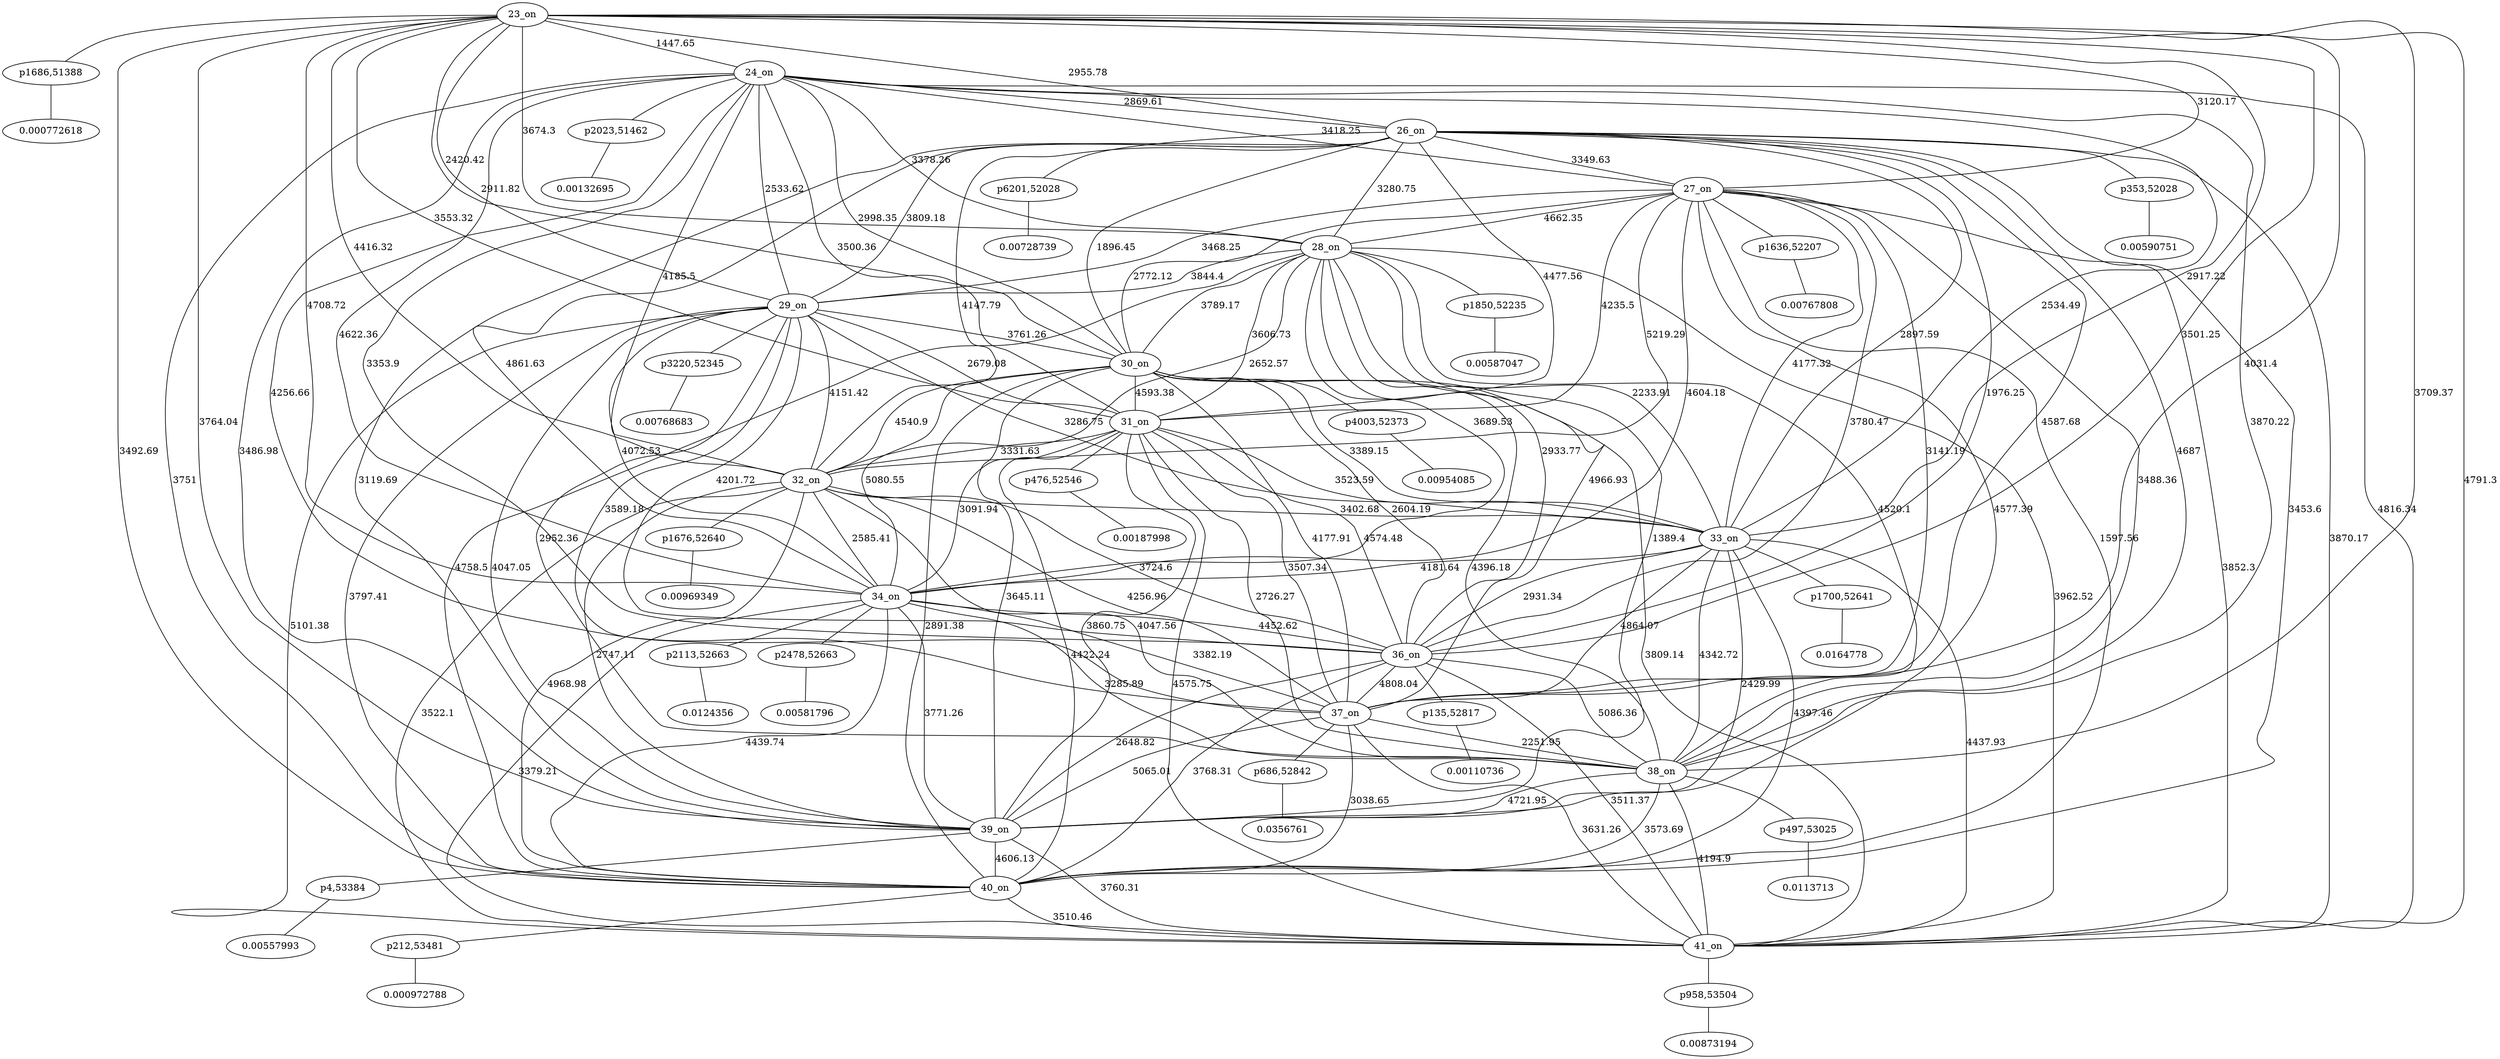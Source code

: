 graph {
	"p4,53384" -- "c0"
	"c0" [ label="0.00557993", pos="15.1359,3.10826!"];
	"p135,52817" -- "c1"
	"c1" [ label="0.00110736", pos="14.0626,7.12748!"];
	"p212,53481" -- "c2"
	"c2" [ label="0.000972788", pos="14.1059,8.8391!"];
	"p353,52028" -- "c3"
	"c3" [ label="0.00590751", pos="15.772,8.4615!"];
	"p476,52546" -- "c5"
	"c5" [ label="0.00187998", pos="6.92027,1.01949!"];
	"p497,53025" -- "c6"
	"c6" [ label="0.0113713", pos="14.4476,6.96287!"];
	"p686,52842" -- "c7"
	"c7" [ label="0.0356761", pos="15.172,9.02902!"];
	"p958,53504" -- "c8"
	"c8" [ label="0.00873194", pos="15.8406,7.9769!"];
	"p1636,52207" -- "c9"
	"c9" [ label="0.00767808", pos="14.2087,8.68269!"];
	"p1676,52640" -- "c10"
	"c10" [ label="0.00969349", pos="15.5642,7.18826!"];
	"p1686,51388" -- "c11"
	"c11" [ label="0.000772618", pos="15.5189,7.94361!"];
	"p1700,52641" -- "c12"
	"c12" [ label="0.0164778", pos="8.76392,1.47377!"];
	"p1850,52235" -- "c13"
	"c13" [ label="0.00587047", pos="15.0895,6.99586!"];
	"p2023,51462" -- "c14"
	"c14" [ label="0.00132695", pos="15.268,8.56957!"];
	"p2113,52663" -- "c15"
	"c15" [ label="0.0124356", pos="10.5016,0.981707!"];
	"p2478,52663" -- "c18"
	"c18" [ label="0.00581796", pos="23.1012,0.949475!"];
	"p3220,52345" -- "c19"
	"c19" [ label="0.00768683", pos="14.1722,7.4857!"];
	"p4003,52373" -- "c20"
	"c20" [ label="0.00954085", pos="13.9472,7.82966!"];
	"p6201,52028" -- "c22"
	"c22" [ label="0.00728739", pos="23.1961,15.9297!"];
	"23_on" -- "24_on" [label="1447.65"]
	"23_on" -- "26_on" [label="2955.78"]
	"23_on" -- "27_on" [label="3120.17"]
	"23_on" -- "28_on" [label="3674.3"]
	"23_on" -- "29_on" [label="2420.42"]
	"23_on" -- "30_on" [label="2911.82"]
	"23_on" -- "31_on" [label="3553.32"]
	"23_on" -- "32_on" [label="4416.32"]
	"23_on" -- "33_on" [label="2917.22"]
	"23_on" -- "34_on" [label="4708.72"]
	"23_on" -- "36_on" [label="3501.25"]
	"23_on" -- "37_on" [label="4031.4"]
	"23_on" -- "38_on" [label="3709.37"]
	"23_on" -- "39_on" [label="3764.04"]
	"23_on" -- "40_on" [label="3492.69"]
	"23_on" -- "41_on" [label="4791.3"]
	"24_on" -- "26_on" [label="2869.61"]
	"24_on" -- "27_on" [label="3418.25"]
	"24_on" -- "28_on" [label="3378.26"]
	"24_on" -- "29_on" [label="2533.62"]
	"24_on" -- "30_on" [label="2998.35"]
	"24_on" -- "31_on" [label="3500.36"]
	"24_on" -- "32_on" [label="4185.5"]
	"24_on" -- "33_on" [label="2534.49"]
	"24_on" -- "34_on" [label="4622.36"]
	"24_on" -- "36_on" [label="3353.9"]
	"24_on" -- "37_on" [label="4256.66"]
	"24_on" -- "38_on" [label="3870.22"]
	"24_on" -- "39_on" [label="3486.98"]
	"24_on" -- "40_on" [label="3751"]
	"24_on" -- "41_on" [label="4816.34"]
	"26_on" -- "27_on" [label="3349.63"]
	"26_on" -- "28_on" [label="3280.75"]
	"26_on" -- "29_on" [label="3809.18"]
	"26_on" -- "30_on" [label="1896.45"]
	"26_on" -- "31_on" [label="4477.56"]
	"26_on" -- "32_on" [label="4147.79"]
	"26_on" -- "33_on" [label="2897.59"]
	"26_on" -- "34_on" [label="4861.63"]
	"26_on" -- "36_on" [label="1976.25"]
	"26_on" -- "37_on" [label="4587.68"]
	"26_on" -- "38_on" [label="4687"]
	"26_on" -- "39_on" [label="3119.69"]
	"26_on" -- "40_on" [label="3453.6"]
	"26_on" -- "41_on" [label="3870.17"]
	"27_on" -- "28_on" [label="4662.35"]
	"27_on" -- "29_on" [label="3468.25"]
	"27_on" -- "30_on" [label="2772.12"]
	"27_on" -- "31_on" [label="4235.5"]
	"27_on" -- "32_on" [label="5219.29"]
	"27_on" -- "33_on" [label="4177.32"]
	"27_on" -- "34_on" [label="4604.18"]
	"27_on" -- "36_on" [label="3780.47"]
	"27_on" -- "37_on" [label="3141.19"]
	"27_on" -- "38_on" [label="3488.36"]
	"27_on" -- "39_on" [label="4577.39"]
	"27_on" -- "40_on" [label="1597.56"]
	"27_on" -- "41_on" [label="3852.3"]
	"28_on" -- "29_on" [label="3844.4"]
	"28_on" -- "30_on" [label="3789.17"]
	"28_on" -- "31_on" [label="3606.73"]
	"28_on" -- "32_on" [label="2652.57"]
	"28_on" -- "33_on" [label="2233.91"]
	"28_on" -- "34_on" [label="3689.53"]
	"28_on" -- "36_on" [label="2933.77"]
	"28_on" -- "37_on" [label="4966.93"]
	"28_on" -- "38_on" [label="4520.1"]
	"28_on" -- "39_on" [label="1389.4"]
	"28_on" -- "40_on" [label="4758.5"]
	"28_on" -- "41_on" [label="3962.52"]
	"29_on" -- "30_on" [label="3761.26"]
	"29_on" -- "31_on" [label="2679.08"]
	"29_on" -- "32_on" [label="4151.42"]
	"29_on" -- "33_on" [label="3286.75"]
	"29_on" -- "34_on" [label="4072.53"]
	"29_on" -- "36_on" [label="4201.72"]
	"29_on" -- "37_on" [label="3589.18"]
	"29_on" -- "38_on" [label="2952.36"]
	"29_on" -- "39_on" [label="4047.05"]
	"29_on" -- "40_on" [label="3797.41"]
	"29_on" -- "41_on" [label="5101.38"]
	"30_on" -- "31_on" [label="4593.38"]
	"30_on" -- "32_on" [label="4540.9"]
	"30_on" -- "33_on" [label="3389.15"]
	"30_on" -- "34_on" [label="5080.55"]
	"30_on" -- "36_on" [label="2604.19"]
	"30_on" -- "37_on" [label="4177.91"]
	"30_on" -- "38_on" [label="4396.18"]
	"30_on" -- "39_on" [label="3645.11"]
	"30_on" -- "40_on" [label="2891.38"]
	"30_on" -- "41_on" [label="3809.14"]
	"31_on" -- "32_on" [label="3331.63"]
	"31_on" -- "33_on" [label="3523.59"]
	"31_on" -- "34_on" [label="3091.94"]
	"31_on" -- "36_on" [label="4574.48"]
	"31_on" -- "37_on" [label="3507.34"]
	"31_on" -- "38_on" [label="2726.27"]
	"31_on" -- "39_on" [label="3860.75"]
	"31_on" -- "40_on" [label="4422.24"]
	"31_on" -- "41_on" [label="4575.75"]
	"32_on" -- "33_on" [label="3402.68"]
	"32_on" -- "34_on" [label="2585.41"]
	"32_on" -- "36_on" [label="3724.6"]
	"32_on" -- "37_on" [label="4256.96"]
	"32_on" -- "38_on" [label="4047.56"]
	"32_on" -- "39_on" [label="2747.11"]
	"32_on" -- "40_on" [label="4968.98"]
	"32_on" -- "41_on" [label="3522.1"]
	"33_on" -- "34_on" [label="4181.64"]
	"33_on" -- "36_on" [label="2931.34"]
	"33_on" -- "37_on" [label="4864.07"]
	"33_on" -- "38_on" [label="4342.72"]
	"33_on" -- "39_on" [label="2429.99"]
	"33_on" -- "40_on" [label="4397.46"]
	"33_on" -- "41_on" [label="4437.93"]
	"34_on" -- "36_on" [label="4452.62"]
	"34_on" -- "37_on" [label="3382.19"]
	"34_on" -- "38_on" [label="3285.89"]
	"34_on" -- "39_on" [label="3771.26"]
	"34_on" -- "40_on" [label="4439.74"]
	"34_on" -- "41_on" [label="3379.21"]
	"36_on" -- "37_on" [label="4808.04"]
	"36_on" -- "38_on" [label="5086.36"]
	"36_on" -- "39_on" [label="2648.82"]
	"36_on" -- "40_on" [label="3768.31"]
	"36_on" -- "41_on" [label="3511.37"]
	"37_on" -- "38_on" [label="2251.95"]
	"37_on" -- "39_on" [label="5065.01"]
	"37_on" -- "40_on" [label="3038.65"]
	"37_on" -- "41_on" [label="3631.26"]
	"38_on" -- "39_on" [label="4721.95"]
	"38_on" -- "40_on" [label="3573.69"]
	"38_on" -- "41_on" [label="4194.9"]
	"39_on" -- "40_on" [label="4606.13"]
	"39_on" -- "41_on" [label="3760.31"]
	"40_on" -- "41_on" [label="3510.46"]
	"23_on" -- "p1686,51388"
	"24_on" -- "p2023,51462"
	"26_on" -- "p353,52028"
	"26_on" -- "p6201,52028"
	"27_on" -- "p1636,52207"
	"28_on" -- "p1850,52235"
	"29_on" -- "p3220,52345"
	"30_on" -- "p4003,52373"
	"31_on" -- "p476,52546"
	"32_on" -- "p1676,52640"
	"33_on" -- "p1700,52641"
	"34_on" -- "p2113,52663"
	"34_on" -- "p2478,52663"
	"36_on" -- "p135,52817"
	"37_on" -- "p686,52842"
	"38_on" -- "p497,53025"
	"39_on" -- "p4,53384"
	"40_on" -- "p212,53481"
	"41_on" -- "p958,53504"
}
